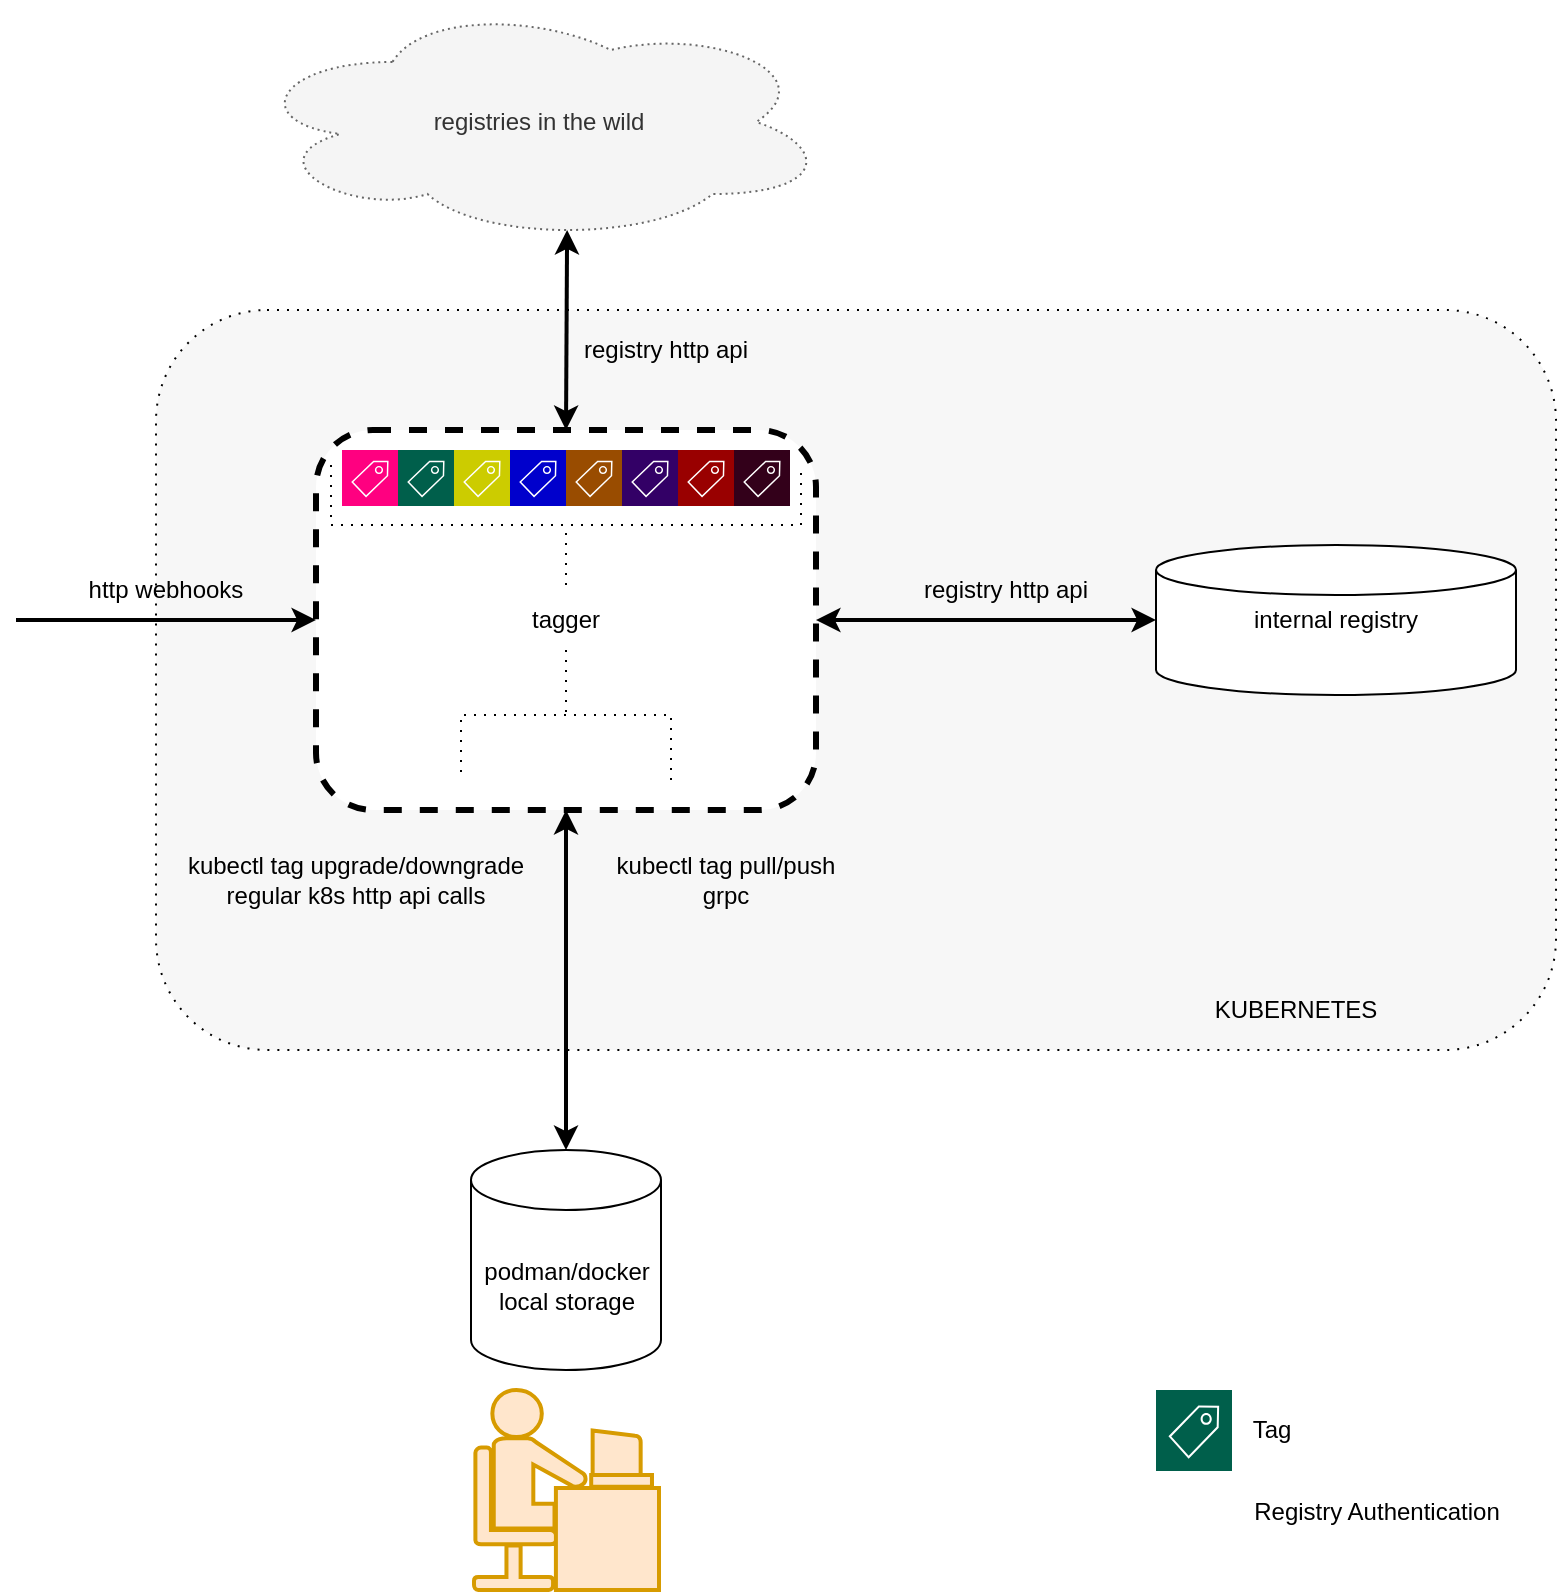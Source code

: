 <mxfile version="14.4.2" type="device"><diagram id="DUUU8IrAwZRKHzKuLp5z" name="Page-1"><mxGraphModel dx="1422" dy="723" grid="1" gridSize="10" guides="1" tooltips="1" connect="1" arrows="1" fold="1" page="1" pageScale="1" pageWidth="850" pageHeight="1100" math="0" shadow="0"><root><mxCell id="0"/><mxCell id="1" parent="0"/><mxCell id="CALvRlTAclBQVFJNI9oO-62" value="" style="rounded=1;whiteSpace=wrap;html=1;dashed=1;dashPattern=1 4;strokeWidth=1;fillColor=#F7F7F7;" parent="1" vertex="1"><mxGeometry x="130" y="260" width="700" height="370" as="geometry"/></mxCell><mxCell id="CALvRlTAclBQVFJNI9oO-52" value="" style="shape=mxgraph.cisco.people.androgenous_person;html=1;pointerEvents=1;dashed=0;strokeColor=#d79b00;strokeWidth=2;verticalLabelPosition=bottom;verticalAlign=top;align=center;outlineConnect=0;dashPattern=1 4;fillColor=#ffe6cc;" parent="1" vertex="1"><mxGeometry x="289" y="800" width="92.5" height="100" as="geometry"/></mxCell><mxCell id="CALvRlTAclBQVFJNI9oO-1" value="tagger" style="rounded=1;whiteSpace=wrap;html=1;dashed=1;strokeWidth=3;" parent="1" vertex="1"><mxGeometry x="210" y="320" width="250" height="190" as="geometry"/></mxCell><mxCell id="CALvRlTAclBQVFJNI9oO-2" value="internal registry" style="strokeWidth=1;html=1;shape=mxgraph.flowchart.database;whiteSpace=wrap;" parent="1" vertex="1"><mxGeometry x="630" y="377.5" width="180" height="75" as="geometry"/></mxCell><mxCell id="CALvRlTAclBQVFJNI9oO-12" value="" style="endArrow=classic;startArrow=classic;html=1;entryX=0;entryY=0.5;entryDx=0;entryDy=0;entryPerimeter=0;exitX=1;exitY=0.5;exitDx=0;exitDy=0;strokeWidth=2;" parent="1" source="CALvRlTAclBQVFJNI9oO-1" target="CALvRlTAclBQVFJNI9oO-2" edge="1"><mxGeometry width="50" height="50" relative="1" as="geometry"><mxPoint x="400" y="440" as="sourcePoint"/><mxPoint x="450" y="390" as="targetPoint"/></mxGeometry></mxCell><mxCell id="CALvRlTAclBQVFJNI9oO-13" value="registries in the wild" style="ellipse;shape=cloud;whiteSpace=wrap;html=1;dashed=1;dashPattern=1 2;fillColor=#f5f5f5;strokeColor=#666666;fontColor=#333333;" parent="1" vertex="1"><mxGeometry x="175.5" y="106" width="291" height="120" as="geometry"/></mxCell><mxCell id="CALvRlTAclBQVFJNI9oO-18" value="" style="endArrow=classic;startArrow=classic;html=1;exitX=0.5;exitY=0;exitDx=0;exitDy=0;entryX=0.55;entryY=0.95;entryDx=0;entryDy=0;entryPerimeter=0;strokeWidth=2;" parent="1" source="CALvRlTAclBQVFJNI9oO-1" target="CALvRlTAclBQVFJNI9oO-13" edge="1"><mxGeometry width="50" height="50" relative="1" as="geometry"><mxPoint x="290" y="310" as="sourcePoint"/><mxPoint x="340" y="260" as="targetPoint"/></mxGeometry></mxCell><mxCell id="CALvRlTAclBQVFJNI9oO-20" value="podman/docker local storage" style="shape=cylinder3;whiteSpace=wrap;html=1;boundedLbl=1;backgroundOutline=1;size=15;" parent="1" vertex="1"><mxGeometry x="287.5" y="680" width="95" height="110" as="geometry"/></mxCell><mxCell id="CALvRlTAclBQVFJNI9oO-21" value="" style="endArrow=classic;startArrow=classic;html=1;exitX=0.5;exitY=0;exitDx=0;exitDy=0;exitPerimeter=0;entryX=0.5;entryY=1;entryDx=0;entryDy=0;strokeWidth=2;" parent="1" source="CALvRlTAclBQVFJNI9oO-20" target="CALvRlTAclBQVFJNI9oO-1" edge="1"><mxGeometry width="50" height="50" relative="1" as="geometry"><mxPoint x="290" y="450" as="sourcePoint"/><mxPoint x="510" y="600" as="targetPoint"/></mxGeometry></mxCell><mxCell id="CALvRlTAclBQVFJNI9oO-22" value="registry http api" style="text;html=1;strokeColor=none;fillColor=none;align=center;verticalAlign=middle;whiteSpace=wrap;rounded=0;" parent="1" vertex="1"><mxGeometry x="340" y="270" width="90" height="20" as="geometry"/></mxCell><mxCell id="CALvRlTAclBQVFJNI9oO-23" value="registry http api" style="text;html=1;strokeColor=none;fillColor=none;align=center;verticalAlign=middle;whiteSpace=wrap;rounded=0;" parent="1" vertex="1"><mxGeometry x="510" y="390" width="90" height="20" as="geometry"/></mxCell><mxCell id="CALvRlTAclBQVFJNI9oO-24" value="kubectl tag pull/push&lt;br&gt;grpc" style="text;html=1;strokeColor=none;fillColor=none;align=center;verticalAlign=middle;whiteSpace=wrap;rounded=0;" parent="1" vertex="1"><mxGeometry x="340" y="530" width="150" height="30" as="geometry"/></mxCell><mxCell id="CALvRlTAclBQVFJNI9oO-37" value="" style="endArrow=classic;html=1;entryX=0;entryY=0.5;entryDx=0;entryDy=0;strokeWidth=2;" parent="1" target="CALvRlTAclBQVFJNI9oO-1" edge="1"><mxGeometry width="50" height="50" relative="1" as="geometry"><mxPoint x="60" y="415" as="sourcePoint"/><mxPoint x="110" y="360" as="targetPoint"/></mxGeometry></mxCell><mxCell id="CALvRlTAclBQVFJNI9oO-38" value="http webhooks" style="text;html=1;strokeColor=none;fillColor=none;align=center;verticalAlign=middle;whiteSpace=wrap;rounded=0;" parent="1" vertex="1"><mxGeometry x="80" y="390" width="110" height="20" as="geometry"/></mxCell><mxCell id="CALvRlTAclBQVFJNI9oO-40" value="kubectl tag upgrade/downgrade&lt;br&gt;regular k8s http api calls" style="text;html=1;strokeColor=none;fillColor=none;align=center;verticalAlign=middle;whiteSpace=wrap;rounded=0;" parent="1" vertex="1"><mxGeometry x="130" y="527.5" width="200" height="35" as="geometry"/></mxCell><mxCell id="CALvRlTAclBQVFJNI9oO-42" value="" style="pointerEvents=1;shadow=0;dashed=0;html=1;strokeColor=none;labelPosition=center;verticalLabelPosition=bottom;verticalAlign=top;align=center;outlineConnect=0;shape=mxgraph.veeam2.tag;fillColor=#FF0080;" parent="1" vertex="1"><mxGeometry x="223" y="330" width="28.0" height="28.0" as="geometry"/></mxCell><mxCell id="CALvRlTAclBQVFJNI9oO-43" value="" style="pointerEvents=1;shadow=0;dashed=0;html=1;strokeColor=none;fillColor=#005F4B;labelPosition=center;verticalLabelPosition=bottom;verticalAlign=top;align=center;outlineConnect=0;shape=mxgraph.veeam2.tag;" parent="1" vertex="1"><mxGeometry x="251" y="330" width="28.0" height="28.0" as="geometry"/></mxCell><mxCell id="CALvRlTAclBQVFJNI9oO-44" value="" style="pointerEvents=1;shadow=0;dashed=0;html=1;strokeColor=none;labelPosition=center;verticalLabelPosition=bottom;verticalAlign=top;align=center;outlineConnect=0;shape=mxgraph.veeam2.tag;fillColor=#CCCC00;" parent="1" vertex="1"><mxGeometry x="279" y="330" width="28.0" height="28.0" as="geometry"/></mxCell><mxCell id="CALvRlTAclBQVFJNI9oO-45" value="" style="pointerEvents=1;shadow=0;dashed=0;html=1;strokeColor=none;labelPosition=center;verticalLabelPosition=bottom;verticalAlign=top;align=center;outlineConnect=0;shape=mxgraph.veeam2.tag;fillColor=#0000CC;" parent="1" vertex="1"><mxGeometry x="307" y="330" width="28.0" height="28.0" as="geometry"/></mxCell><mxCell id="CALvRlTAclBQVFJNI9oO-46" value="" style="pointerEvents=1;shadow=0;dashed=0;html=1;strokeColor=none;labelPosition=center;verticalLabelPosition=bottom;verticalAlign=top;align=center;outlineConnect=0;shape=mxgraph.veeam2.tag;fillColor=#994C00;" parent="1" vertex="1"><mxGeometry x="335" y="330" width="28.0" height="28.0" as="geometry"/></mxCell><mxCell id="CALvRlTAclBQVFJNI9oO-47" value="" style="pointerEvents=1;shadow=0;dashed=0;html=1;strokeColor=none;labelPosition=center;verticalLabelPosition=bottom;verticalAlign=top;align=center;outlineConnect=0;shape=mxgraph.veeam2.tag;fillColor=#330066;" parent="1" vertex="1"><mxGeometry x="363" y="330" width="28.0" height="28.0" as="geometry"/></mxCell><mxCell id="CALvRlTAclBQVFJNI9oO-48" value="" style="pointerEvents=1;shadow=0;dashed=0;html=1;strokeColor=none;labelPosition=center;verticalLabelPosition=bottom;verticalAlign=top;align=center;outlineConnect=0;shape=mxgraph.veeam2.tag;fillColor=#990000;" parent="1" vertex="1"><mxGeometry x="391" y="330" width="28.0" height="28.0" as="geometry"/></mxCell><mxCell id="CALvRlTAclBQVFJNI9oO-49" value="" style="pointerEvents=1;shadow=0;dashed=0;html=1;strokeColor=none;labelPosition=center;verticalLabelPosition=bottom;verticalAlign=top;align=center;outlineConnect=0;shape=mxgraph.veeam2.tag;fillColor=#33001A;" parent="1" vertex="1"><mxGeometry x="419" y="330" width="28.0" height="28.0" as="geometry"/></mxCell><mxCell id="CALvRlTAclBQVFJNI9oO-50" value="" style="strokeWidth=1;html=1;shape=mxgraph.flowchart.annotation_2;align=left;labelPosition=right;pointerEvents=1;fillColor=#33001A;rotation=-90;dashed=1;dashPattern=1 4;" parent="1" vertex="1"><mxGeometry x="305" y="250" width="60" height="235" as="geometry"/></mxCell><mxCell id="CALvRlTAclBQVFJNI9oO-53" value="" style="shape=image;html=1;verticalAlign=top;verticalLabelPosition=bottom;labelBackgroundColor=#ffffff;imageAspect=0;aspect=fixed;image=https://cdn2.iconfinder.com/data/icons/bitsies/128/Key-128.png;dashed=1;dashPattern=1 4;strokeWidth=1;fillColor=#0000CC;" parent="1" vertex="1"><mxGeometry x="305" y="480" width="20" height="20" as="geometry"/></mxCell><mxCell id="CALvRlTAclBQVFJNI9oO-54" value="" style="shape=image;html=1;verticalAlign=top;verticalLabelPosition=bottom;labelBackgroundColor=#ffffff;imageAspect=0;aspect=fixed;image=https://cdn2.iconfinder.com/data/icons/bitsies/128/Key-128.png;dashed=1;dashPattern=1 4;strokeWidth=1;fillColor=#0000CC;" parent="1" vertex="1"><mxGeometry x="325" y="480" width="20" height="20" as="geometry"/></mxCell><mxCell id="CALvRlTAclBQVFJNI9oO-55" value="" style="shape=image;html=1;verticalAlign=top;verticalLabelPosition=bottom;labelBackgroundColor=#ffffff;imageAspect=0;aspect=fixed;image=https://cdn2.iconfinder.com/data/icons/bitsies/128/Key-128.png;dashed=1;dashPattern=1 4;strokeWidth=1;fillColor=#0000CC;" parent="1" vertex="1"><mxGeometry x="345" y="480" width="20" height="20" as="geometry"/></mxCell><mxCell id="CALvRlTAclBQVFJNI9oO-56" value="" style="strokeWidth=1;html=1;shape=mxgraph.flowchart.annotation_2;align=left;labelPosition=right;pointerEvents=1;fillColor=#33001A;rotation=90;dashed=1;dashPattern=1 4;" parent="1" vertex="1"><mxGeometry x="302.5" y="410" width="65" height="105" as="geometry"/></mxCell><mxCell id="CALvRlTAclBQVFJNI9oO-57" value="" style="pointerEvents=1;shadow=0;dashed=0;html=1;strokeColor=none;fillColor=#005F4B;labelPosition=center;verticalLabelPosition=bottom;verticalAlign=top;align=center;outlineConnect=0;shape=mxgraph.veeam2.tag;" parent="1" vertex="1"><mxGeometry x="630" y="800" width="38" height="40.5" as="geometry"/></mxCell><mxCell id="CALvRlTAclBQVFJNI9oO-58" value="" style="shape=image;html=1;verticalAlign=top;verticalLabelPosition=bottom;labelBackgroundColor=#ffffff;imageAspect=0;aspect=fixed;image=https://cdn2.iconfinder.com/data/icons/bitsies/128/Key-128.png;dashed=1;dashPattern=1 4;strokeWidth=1;fillColor=#0000CC;" parent="1" vertex="1"><mxGeometry x="634" y="844" width="34" height="34" as="geometry"/></mxCell><mxCell id="CALvRlTAclBQVFJNI9oO-59" value="Tag" style="text;html=1;strokeColor=none;fillColor=none;align=center;verticalAlign=middle;whiteSpace=wrap;rounded=0;dashed=1;dashPattern=1 4;" parent="1" vertex="1"><mxGeometry x="668" y="810.25" width="40" height="20" as="geometry"/></mxCell><mxCell id="CALvRlTAclBQVFJNI9oO-60" value="Registry Authentication" style="text;html=1;align=center;verticalAlign=middle;resizable=0;points=[];autosize=1;" parent="1" vertex="1"><mxGeometry x="670" y="851" width="140" height="20" as="geometry"/></mxCell><mxCell id="CALvRlTAclBQVFJNI9oO-63" value="KUBERNETES" style="text;html=1;strokeColor=none;fillColor=none;align=center;verticalAlign=middle;whiteSpace=wrap;rounded=0;dashed=1;dashPattern=1 4;" parent="1" vertex="1"><mxGeometry x="680" y="600" width="40" height="20" as="geometry"/></mxCell></root></mxGraphModel></diagram></mxfile>